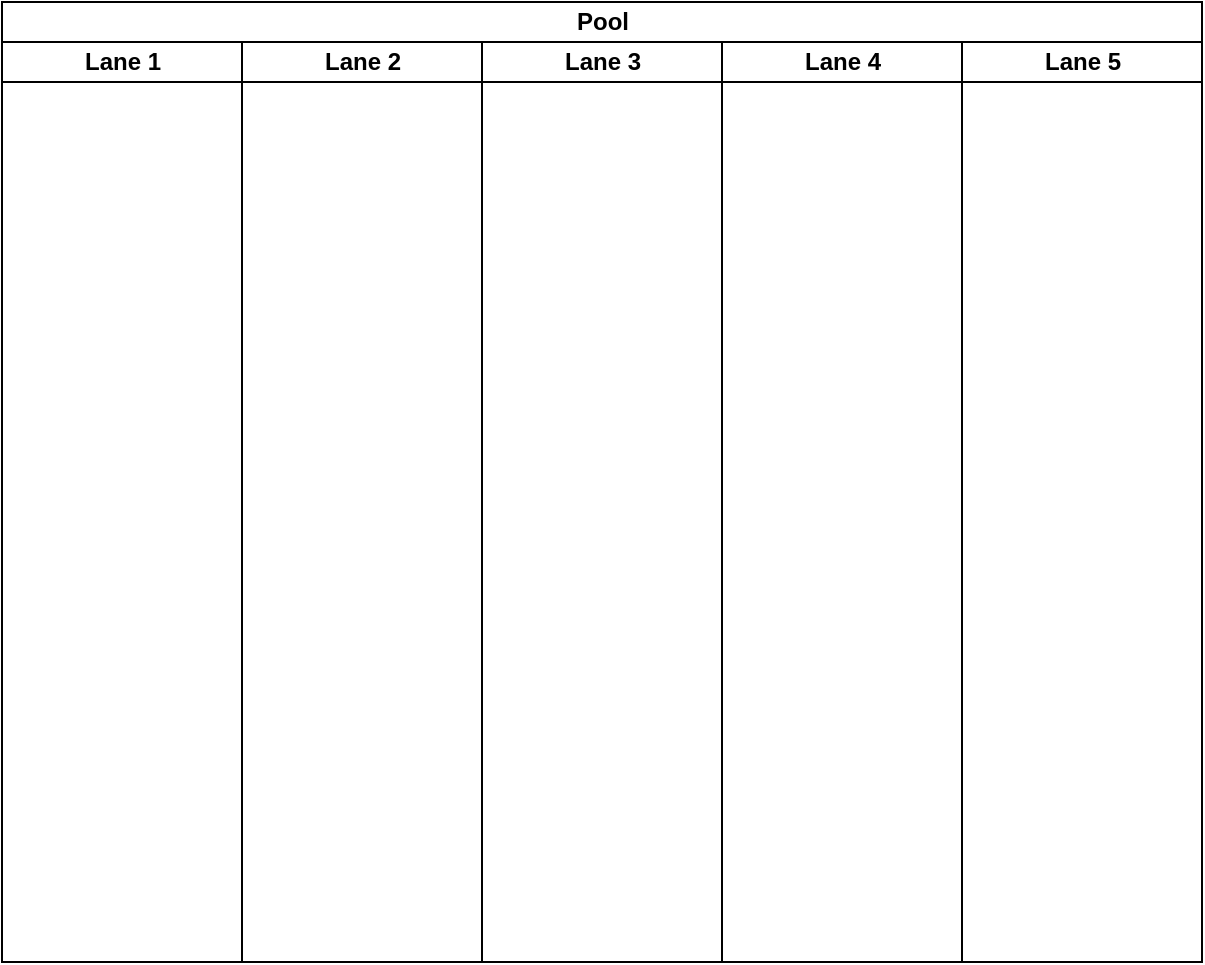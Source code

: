 <mxfile version="26.0.13">
  <diagram name="Sayfa -1" id="rw0tKw_8H0kHu80OvDa4">
    <mxGraphModel dx="1674" dy="738" grid="1" gridSize="10" guides="1" tooltips="1" connect="1" arrows="1" fold="1" page="1" pageScale="1" pageWidth="827" pageHeight="1169" math="0" shadow="0">
      <root>
        <mxCell id="0" />
        <mxCell id="1" parent="0" />
        <mxCell id="nmIxJDxcnUYOFE0mVBFy-7" value="Pool" style="swimlane;childLayout=stackLayout;resizeParent=1;resizeParentMax=0;startSize=20;html=1;" vertex="1" parent="1">
          <mxGeometry x="54.0" y="60" width="600" height="480" as="geometry" />
        </mxCell>
        <mxCell id="nmIxJDxcnUYOFE0mVBFy-8" value="Lane 1" style="swimlane;startSize=20;html=1;" vertex="1" parent="nmIxJDxcnUYOFE0mVBFy-7">
          <mxGeometry y="20" width="120" height="460" as="geometry" />
        </mxCell>
        <mxCell id="nmIxJDxcnUYOFE0mVBFy-9" value="Lane 2" style="swimlane;startSize=20;html=1;" vertex="1" parent="nmIxJDxcnUYOFE0mVBFy-7">
          <mxGeometry x="120" y="20" width="120" height="460" as="geometry" />
        </mxCell>
        <mxCell id="nmIxJDxcnUYOFE0mVBFy-10" value="Lane 3" style="swimlane;startSize=20;html=1;" vertex="1" parent="nmIxJDxcnUYOFE0mVBFy-7">
          <mxGeometry x="240" y="20" width="120" height="460" as="geometry" />
        </mxCell>
        <mxCell id="nmIxJDxcnUYOFE0mVBFy-12" value="Lane 4" style="swimlane;startSize=20;html=1;" vertex="1" parent="nmIxJDxcnUYOFE0mVBFy-7">
          <mxGeometry x="360" y="20" width="120" height="460" as="geometry" />
        </mxCell>
        <mxCell id="nmIxJDxcnUYOFE0mVBFy-13" value="Lane 5" style="swimlane;startSize=20;html=1;" vertex="1" parent="nmIxJDxcnUYOFE0mVBFy-7">
          <mxGeometry x="480" y="20" width="120" height="460" as="geometry" />
        </mxCell>
      </root>
    </mxGraphModel>
  </diagram>
</mxfile>
